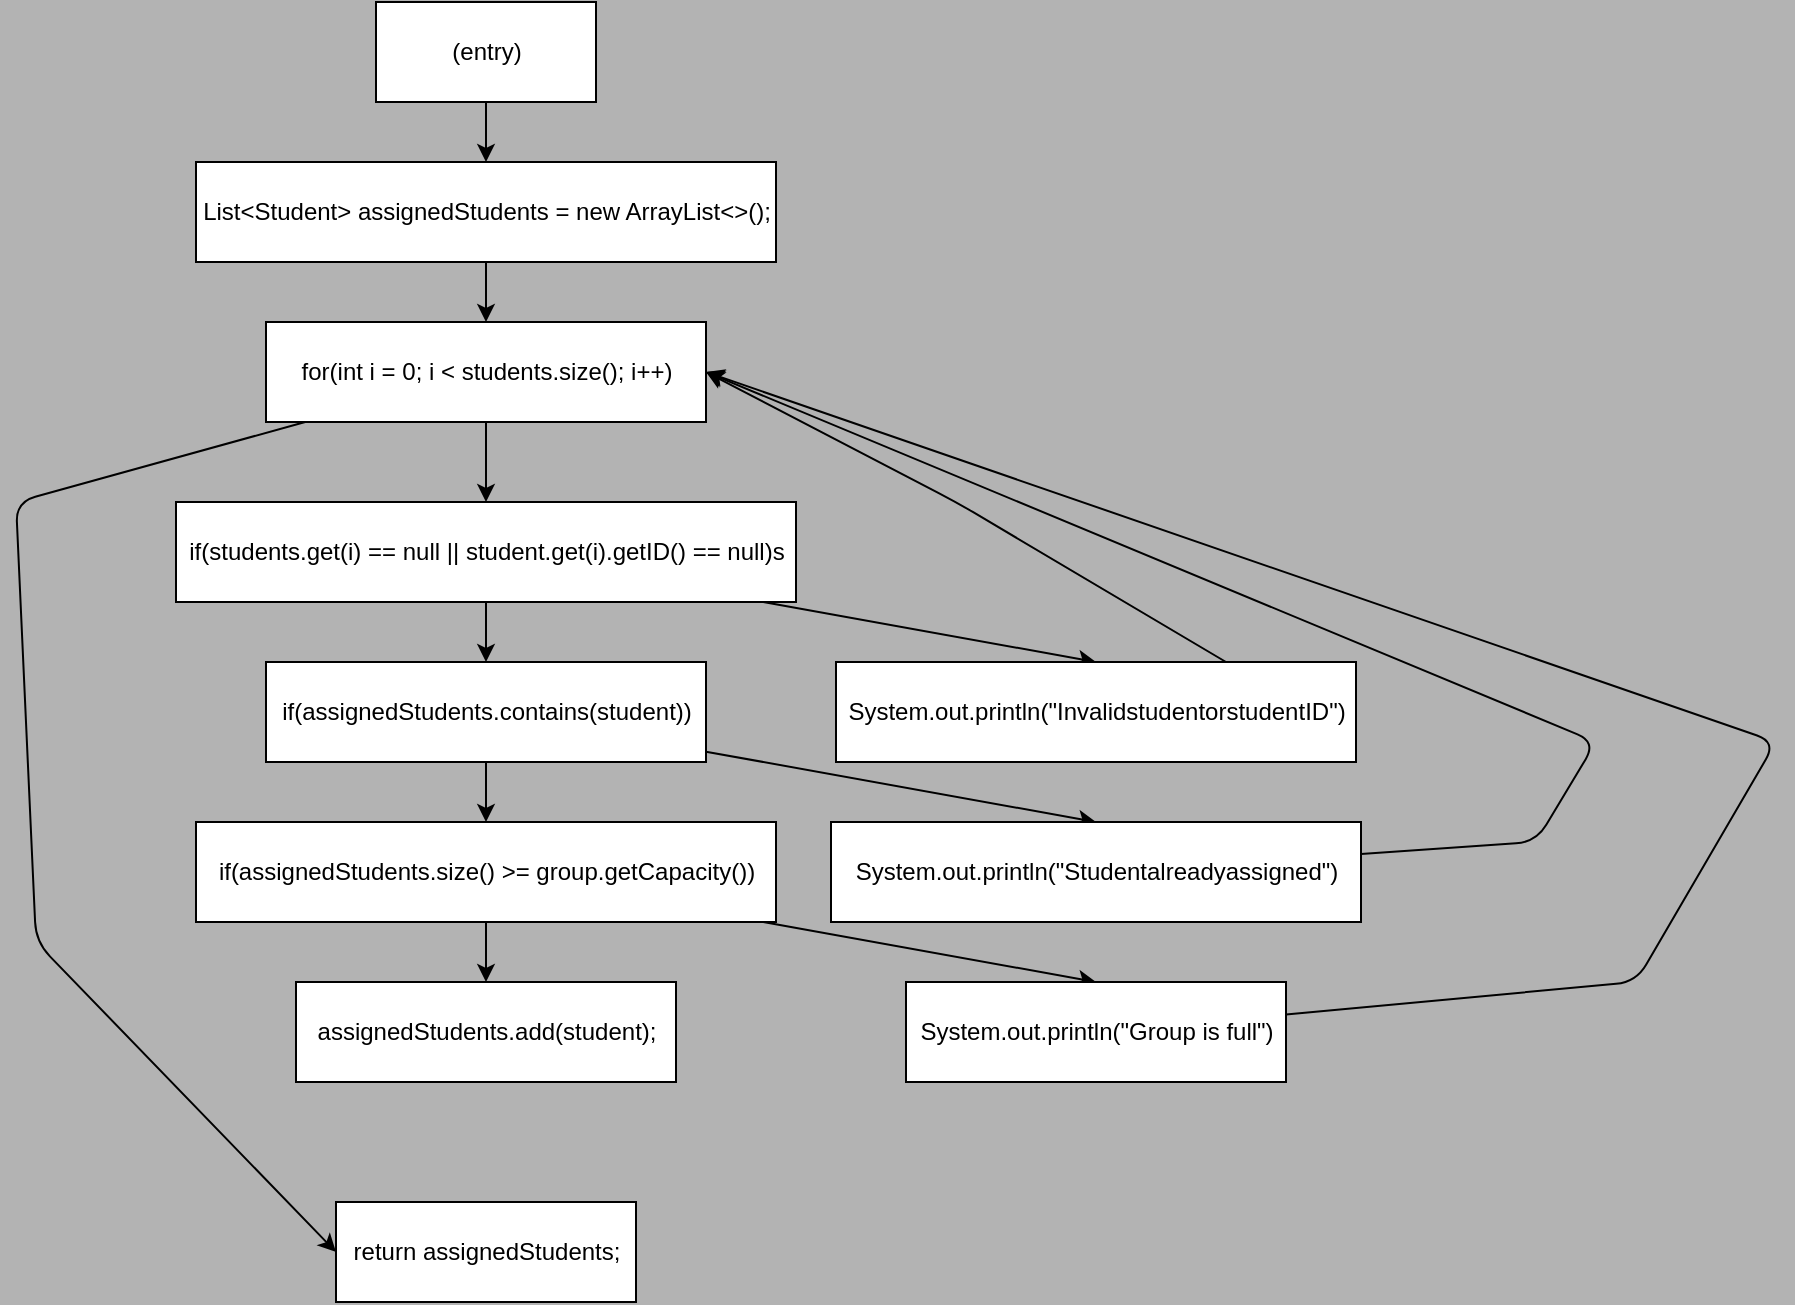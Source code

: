 <mxfile>
    <diagram id="IUB7Dk5xmEmA91_ABvXc" name="Page-1">
        <mxGraphModel dx="834" dy="593" grid="1" gridSize="10" guides="1" tooltips="1" connect="1" arrows="1" fold="1" page="1" pageScale="1" pageWidth="583" pageHeight="827" background="#B3B3B3" math="0" shadow="0">
            <root>
                <mxCell id="0"/>
                <mxCell id="1" parent="0"/>
                <mxCell id="3" style="edgeStyle=none;html=1;" edge="1" parent="1" source="2" target="4">
                    <mxGeometry relative="1" as="geometry">
                        <mxPoint x="285" y="240" as="targetPoint"/>
                    </mxGeometry>
                </mxCell>
                <mxCell id="2" value="(entry)" style="html=1;" vertex="1" parent="1">
                    <mxGeometry x="230" y="100" width="110" height="50" as="geometry"/>
                </mxCell>
                <mxCell id="7" style="edgeStyle=none;html=1;entryX=0.5;entryY=0;entryDx=0;entryDy=0;fontFamily=Helvetica;fontSize=12;fontColor=#000000;" edge="1" parent="1" source="4" target="6">
                    <mxGeometry relative="1" as="geometry"/>
                </mxCell>
                <mxCell id="4" value="&lt;span style=&quot;text-align: start;&quot;&gt;&lt;font style=&quot;font-size: 12px;&quot;&gt;List&amp;lt;Student&amp;gt; assignedStudents = new ArrayList&amp;lt;&amp;gt;();&lt;/font&gt;&lt;/span&gt;" style="html=1;fontColor=#000000;" vertex="1" parent="1">
                    <mxGeometry x="140" y="180" width="290" height="50" as="geometry"/>
                </mxCell>
                <mxCell id="9" style="edgeStyle=none;html=1;entryX=0.5;entryY=0;entryDx=0;entryDy=0;fontFamily=Helvetica;fontSize=12;fontColor=#000000;" edge="1" parent="1" source="6" target="8">
                    <mxGeometry relative="1" as="geometry"/>
                </mxCell>
                <mxCell id="26" style="edgeStyle=none;html=1;entryX=0;entryY=0.5;entryDx=0;entryDy=0;fontFamily=Helvetica;fontSize=12;fontColor=#FFFFFF;" edge="1" parent="1" source="6" target="25">
                    <mxGeometry relative="1" as="geometry">
                        <Array as="points">
                            <mxPoint x="50" y="350"/>
                            <mxPoint x="60" y="570"/>
                        </Array>
                    </mxGeometry>
                </mxCell>
                <mxCell id="6" value="&lt;span style=&quot;text-align: start;&quot;&gt;&lt;font style=&quot;font-size: 12px;&quot;&gt;for(int i = 0; i &amp;lt; students.size(); i++)&lt;/font&gt;&lt;/span&gt;" style="html=1;fontFamily=Helvetica;fontSize=12;fontColor=#000000;" vertex="1" parent="1">
                    <mxGeometry x="175" y="260" width="220" height="50" as="geometry"/>
                </mxCell>
                <mxCell id="11" style="edgeStyle=none;html=1;entryX=0.5;entryY=0;entryDx=0;entryDy=0;fontFamily=Helvetica;fontSize=12;fontColor=#000000;" edge="1" parent="1" source="8" target="10">
                    <mxGeometry relative="1" as="geometry"/>
                </mxCell>
                <mxCell id="13" style="edgeStyle=none;html=1;entryX=0.5;entryY=0;entryDx=0;entryDy=0;fontFamily=Helvetica;fontSize=12;fontColor=#000000;" edge="1" parent="1" source="8" target="12">
                    <mxGeometry relative="1" as="geometry"/>
                </mxCell>
                <mxCell id="8" value="&lt;p style=&quot;text-align: start;&quot;&gt;&lt;font color=&quot;#000000&quot;&gt;&lt;font style=&quot;font-size: 12px;&quot;&gt;if(students.get(i) == null&amp;nbsp;&lt;/font&gt;&lt;span style=&quot;background-color: initial;&quot;&gt;|| student.get(i).getID() == null)s&lt;/span&gt;&lt;/font&gt;&lt;/p&gt;" style="html=1;fontFamily=Helvetica;fontSize=12;fontColor=#f7f2f2;" vertex="1" parent="1">
                    <mxGeometry x="130" y="350" width="310" height="50" as="geometry"/>
                </mxCell>
                <mxCell id="14" style="edgeStyle=none;html=1;entryX=1;entryY=0.5;entryDx=0;entryDy=0;fontFamily=Helvetica;fontSize=12;fontColor=#000000;exitX=0.75;exitY=0;exitDx=0;exitDy=0;" edge="1" parent="1" source="10" target="6">
                    <mxGeometry relative="1" as="geometry">
                        <Array as="points">
                            <mxPoint x="520" y="350"/>
                        </Array>
                    </mxGeometry>
                </mxCell>
                <mxCell id="10" value="&lt;span style=&quot;text-align: start;&quot;&gt;&lt;font style=&quot;font-size: 12px;&quot;&gt;System.out.println(&quot;InvalidstudentorstudentID&quot;)&lt;/font&gt;&lt;/span&gt;" style="html=1;fontFamily=Helvetica;fontSize=12;fontColor=#000000;" vertex="1" parent="1">
                    <mxGeometry x="460" y="430" width="260" height="50" as="geometry"/>
                </mxCell>
                <mxCell id="16" style="edgeStyle=none;html=1;entryX=0.5;entryY=0;entryDx=0;entryDy=0;fontFamily=Helvetica;fontSize=12;fontColor=#000000;" edge="1" parent="1" source="12" target="15">
                    <mxGeometry relative="1" as="geometry"/>
                </mxCell>
                <mxCell id="19" style="edgeStyle=none;html=1;entryX=0.5;entryY=0;entryDx=0;entryDy=0;fontFamily=Helvetica;fontSize=12;fontColor=#000000;" edge="1" parent="1" source="12" target="18">
                    <mxGeometry relative="1" as="geometry"/>
                </mxCell>
                <mxCell id="12" value="&lt;span style=&quot;text-align: start;&quot;&gt;&lt;font style=&quot;font-size: 12px;&quot;&gt;if(assignedStudents.contains(student))&lt;/font&gt;&lt;/span&gt;" style="html=1;fontFamily=Helvetica;fontSize=12;fontColor=#000000;" vertex="1" parent="1">
                    <mxGeometry x="175" y="430" width="220" height="50" as="geometry"/>
                </mxCell>
                <mxCell id="17" style="edgeStyle=none;html=1;entryX=1;entryY=0.5;entryDx=0;entryDy=0;fontFamily=Helvetica;fontSize=12;fontColor=#FFFFFF;" edge="1" parent="1" source="15" target="6">
                    <mxGeometry relative="1" as="geometry">
                        <Array as="points">
                            <mxPoint x="810" y="520"/>
                            <mxPoint x="840" y="470"/>
                        </Array>
                    </mxGeometry>
                </mxCell>
                <mxCell id="15" value="&lt;span style=&quot;text-align: start;&quot;&gt;&lt;font color=&quot;#000000&quot; style=&quot;font-size: 12px;&quot;&gt;System.out.println(&quot;Studentalreadyassigned&quot;)&lt;/font&gt;&lt;/span&gt;" style="html=1;fontFamily=Helvetica;fontSize=12;fontColor=#FFFFFF;" vertex="1" parent="1">
                    <mxGeometry x="457.5" y="510" width="265" height="50" as="geometry"/>
                </mxCell>
                <mxCell id="21" style="edgeStyle=none;html=1;entryX=0.5;entryY=0;entryDx=0;entryDy=0;fontFamily=Helvetica;fontSize=12;fontColor=#000000;" edge="1" parent="1" source="18" target="20">
                    <mxGeometry relative="1" as="geometry"/>
                </mxCell>
                <mxCell id="24" style="edgeStyle=none;html=1;entryX=0.5;entryY=0;entryDx=0;entryDy=0;fontFamily=Helvetica;fontSize=12;fontColor=#000000;" edge="1" parent="1" source="18" target="23">
                    <mxGeometry relative="1" as="geometry"/>
                </mxCell>
                <mxCell id="18" value="&lt;span style=&quot;text-align: start;&quot;&gt;&lt;font style=&quot;font-size: 12px;&quot;&gt;if(assignedStudents.size() &amp;gt;= group.getCapacity())&lt;/font&gt;&lt;/span&gt;" style="html=1;fontFamily=Helvetica;fontSize=12;fontColor=#000000;" vertex="1" parent="1">
                    <mxGeometry x="140" y="510" width="290" height="50" as="geometry"/>
                </mxCell>
                <mxCell id="22" style="edgeStyle=none;html=1;entryX=1;entryY=0.5;entryDx=0;entryDy=0;fontFamily=Helvetica;fontSize=12;fontColor=#FFFFFF;" edge="1" parent="1" source="20" target="6">
                    <mxGeometry relative="1" as="geometry">
                        <Array as="points">
                            <mxPoint x="860" y="590"/>
                            <mxPoint x="930" y="470"/>
                        </Array>
                    </mxGeometry>
                </mxCell>
                <mxCell id="20" value="&lt;span style=&quot;text-align: start;&quot;&gt;&lt;font style=&quot;font-size: 12px;&quot;&gt;System.out.println(&quot;Group is full&quot;)&lt;/font&gt;&lt;/span&gt;" style="html=1;fontFamily=Helvetica;fontSize=12;fontColor=#000000;" vertex="1" parent="1">
                    <mxGeometry x="495" y="590" width="190" height="50" as="geometry"/>
                </mxCell>
                <mxCell id="23" value="&lt;span style=&quot;text-align: start;&quot;&gt;&lt;font style=&quot;font-size: 12px;&quot;&gt;assignedStudents.add(student);&lt;/font&gt;&lt;/span&gt;" style="html=1;fontFamily=Helvetica;fontSize=12;fontColor=#000000;" vertex="1" parent="1">
                    <mxGeometry x="190" y="590" width="190" height="50" as="geometry"/>
                </mxCell>
                <mxCell id="25" value="&lt;span style=&quot;text-align: start;&quot;&gt;return assignedStudents;&lt;/span&gt;" style="html=1;fontFamily=Helvetica;fontSize=12;fontColor=#000000;" vertex="1" parent="1">
                    <mxGeometry x="210" y="700" width="150" height="50" as="geometry"/>
                </mxCell>
            </root>
        </mxGraphModel>
    </diagram>
</mxfile>
